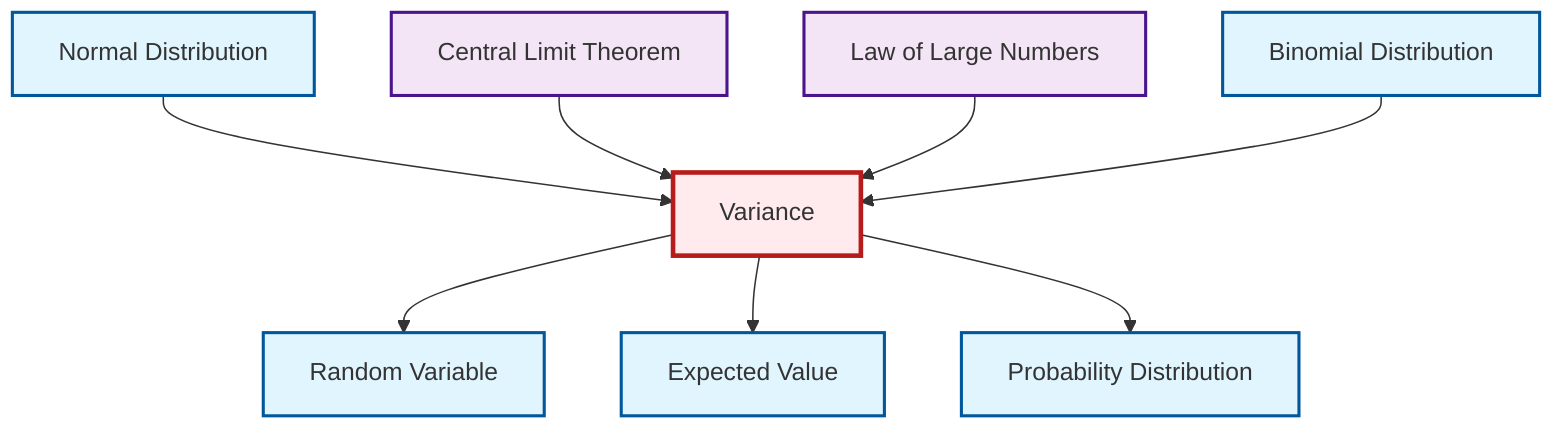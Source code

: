 graph TD
    classDef definition fill:#e1f5fe,stroke:#01579b,stroke-width:2px
    classDef theorem fill:#f3e5f5,stroke:#4a148c,stroke-width:2px
    classDef axiom fill:#fff3e0,stroke:#e65100,stroke-width:2px
    classDef example fill:#e8f5e9,stroke:#1b5e20,stroke-width:2px
    classDef current fill:#ffebee,stroke:#b71c1c,stroke-width:3px
    thm-central-limit["Central Limit Theorem"]:::theorem
    def-expectation["Expected Value"]:::definition
    def-probability-distribution["Probability Distribution"]:::definition
    def-normal-distribution["Normal Distribution"]:::definition
    def-random-variable["Random Variable"]:::definition
    def-binomial-distribution["Binomial Distribution"]:::definition
    thm-law-of-large-numbers["Law of Large Numbers"]:::theorem
    def-variance["Variance"]:::definition
    def-variance --> def-random-variable
    def-normal-distribution --> def-variance
    def-variance --> def-expectation
    thm-central-limit --> def-variance
    thm-law-of-large-numbers --> def-variance
    def-binomial-distribution --> def-variance
    def-variance --> def-probability-distribution
    class def-variance current